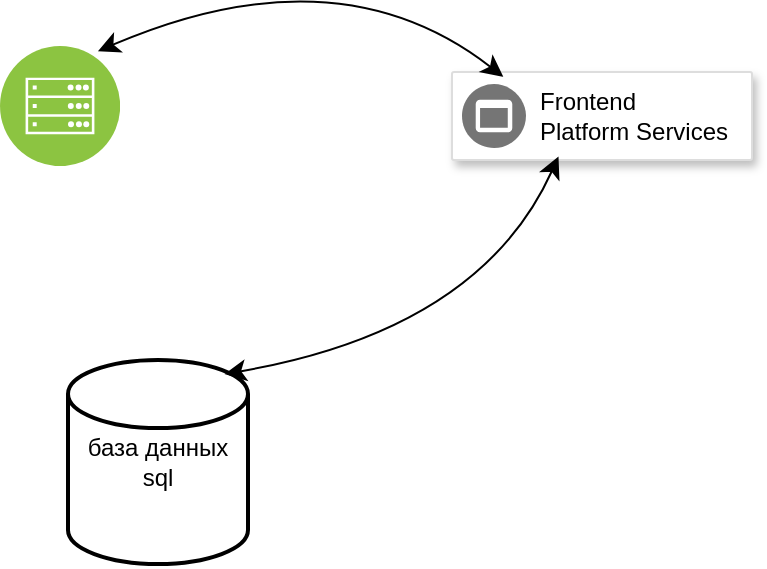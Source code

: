 <mxfile version="26.2.2">
  <diagram name="Страница — 1" id="iUzFiTQ4OiCmS6fU6i5m">
    <mxGraphModel dx="635" dy="1076" grid="0" gridSize="10" guides="1" tooltips="1" connect="1" arrows="1" fold="1" page="0" pageScale="1" pageWidth="827" pageHeight="1169" math="0" shadow="0">
      <root>
        <mxCell id="0" />
        <mxCell id="1" parent="0" />
        <mxCell id="2u1xvY0-iIe1CVhHfyiw-1" value="" style="image;aspect=fixed;perimeter=ellipsePerimeter;html=1;align=center;shadow=0;dashed=0;fontColor=#4277BB;labelBackgroundColor=default;fontSize=12;spacingTop=3;image=img/lib/ibm/infrastructure/mobile_backend.svg;" vertex="1" parent="1">
          <mxGeometry x="21" y="-80" width="60" height="60" as="geometry" />
        </mxCell>
        <mxCell id="2u1xvY0-iIe1CVhHfyiw-2" value="" style="strokeColor=#dddddd;shadow=1;strokeWidth=1;rounded=1;absoluteArcSize=1;arcSize=2;" vertex="1" parent="1">
          <mxGeometry x="247" y="-67" width="150" height="44" as="geometry" />
        </mxCell>
        <mxCell id="2u1xvY0-iIe1CVhHfyiw-3" value="Frontend&#xa;Platform Services" style="sketch=0;dashed=0;connectable=0;html=1;fillColor=#757575;strokeColor=none;shape=mxgraph.gcp2.frontend_platform_services;part=1;labelPosition=right;verticalLabelPosition=middle;align=left;verticalAlign=middle;spacingLeft=5;fontSize=12;" vertex="1" parent="2u1xvY0-iIe1CVhHfyiw-2">
          <mxGeometry y="0.5" width="32" height="32" relative="1" as="geometry">
            <mxPoint x="5" y="-16" as="offset" />
          </mxGeometry>
        </mxCell>
        <mxCell id="2u1xvY0-iIe1CVhHfyiw-4" value="база данных sql" style="strokeWidth=2;html=1;shape=mxgraph.flowchart.database;whiteSpace=wrap;" vertex="1" parent="1">
          <mxGeometry x="55" y="77" width="90" height="102" as="geometry" />
        </mxCell>
        <mxCell id="2u1xvY0-iIe1CVhHfyiw-6" value="" style="endArrow=classic;startArrow=classic;html=1;rounded=0;fontSize=12;startSize=8;endSize=8;curved=1;entryX=0.171;entryY=0.055;entryDx=0;entryDy=0;entryPerimeter=0;exitX=0.816;exitY=0.043;exitDx=0;exitDy=0;exitPerimeter=0;" edge="1" parent="1" source="2u1xvY0-iIe1CVhHfyiw-1" target="2u1xvY0-iIe1CVhHfyiw-2">
          <mxGeometry width="50" height="50" relative="1" as="geometry">
            <mxPoint x="77" y="85" as="sourcePoint" />
            <mxPoint x="127" y="35" as="targetPoint" />
            <Array as="points">
              <mxPoint x="190" y="-129" />
            </Array>
          </mxGeometry>
        </mxCell>
        <mxCell id="2u1xvY0-iIe1CVhHfyiw-7" value="" style="endArrow=classic;startArrow=classic;html=1;rounded=0;fontSize=12;startSize=8;endSize=8;curved=1;exitX=0.869;exitY=0.069;exitDx=0;exitDy=0;exitPerimeter=0;entryX=0.355;entryY=0.959;entryDx=0;entryDy=0;entryPerimeter=0;" edge="1" parent="1" source="2u1xvY0-iIe1CVhHfyiw-4" target="2u1xvY0-iIe1CVhHfyiw-2">
          <mxGeometry width="50" height="50" relative="1" as="geometry">
            <mxPoint x="148" y="85" as="sourcePoint" />
            <mxPoint x="198" y="35" as="targetPoint" />
            <Array as="points">
              <mxPoint x="261" y="62" />
            </Array>
          </mxGeometry>
        </mxCell>
      </root>
    </mxGraphModel>
  </diagram>
</mxfile>
